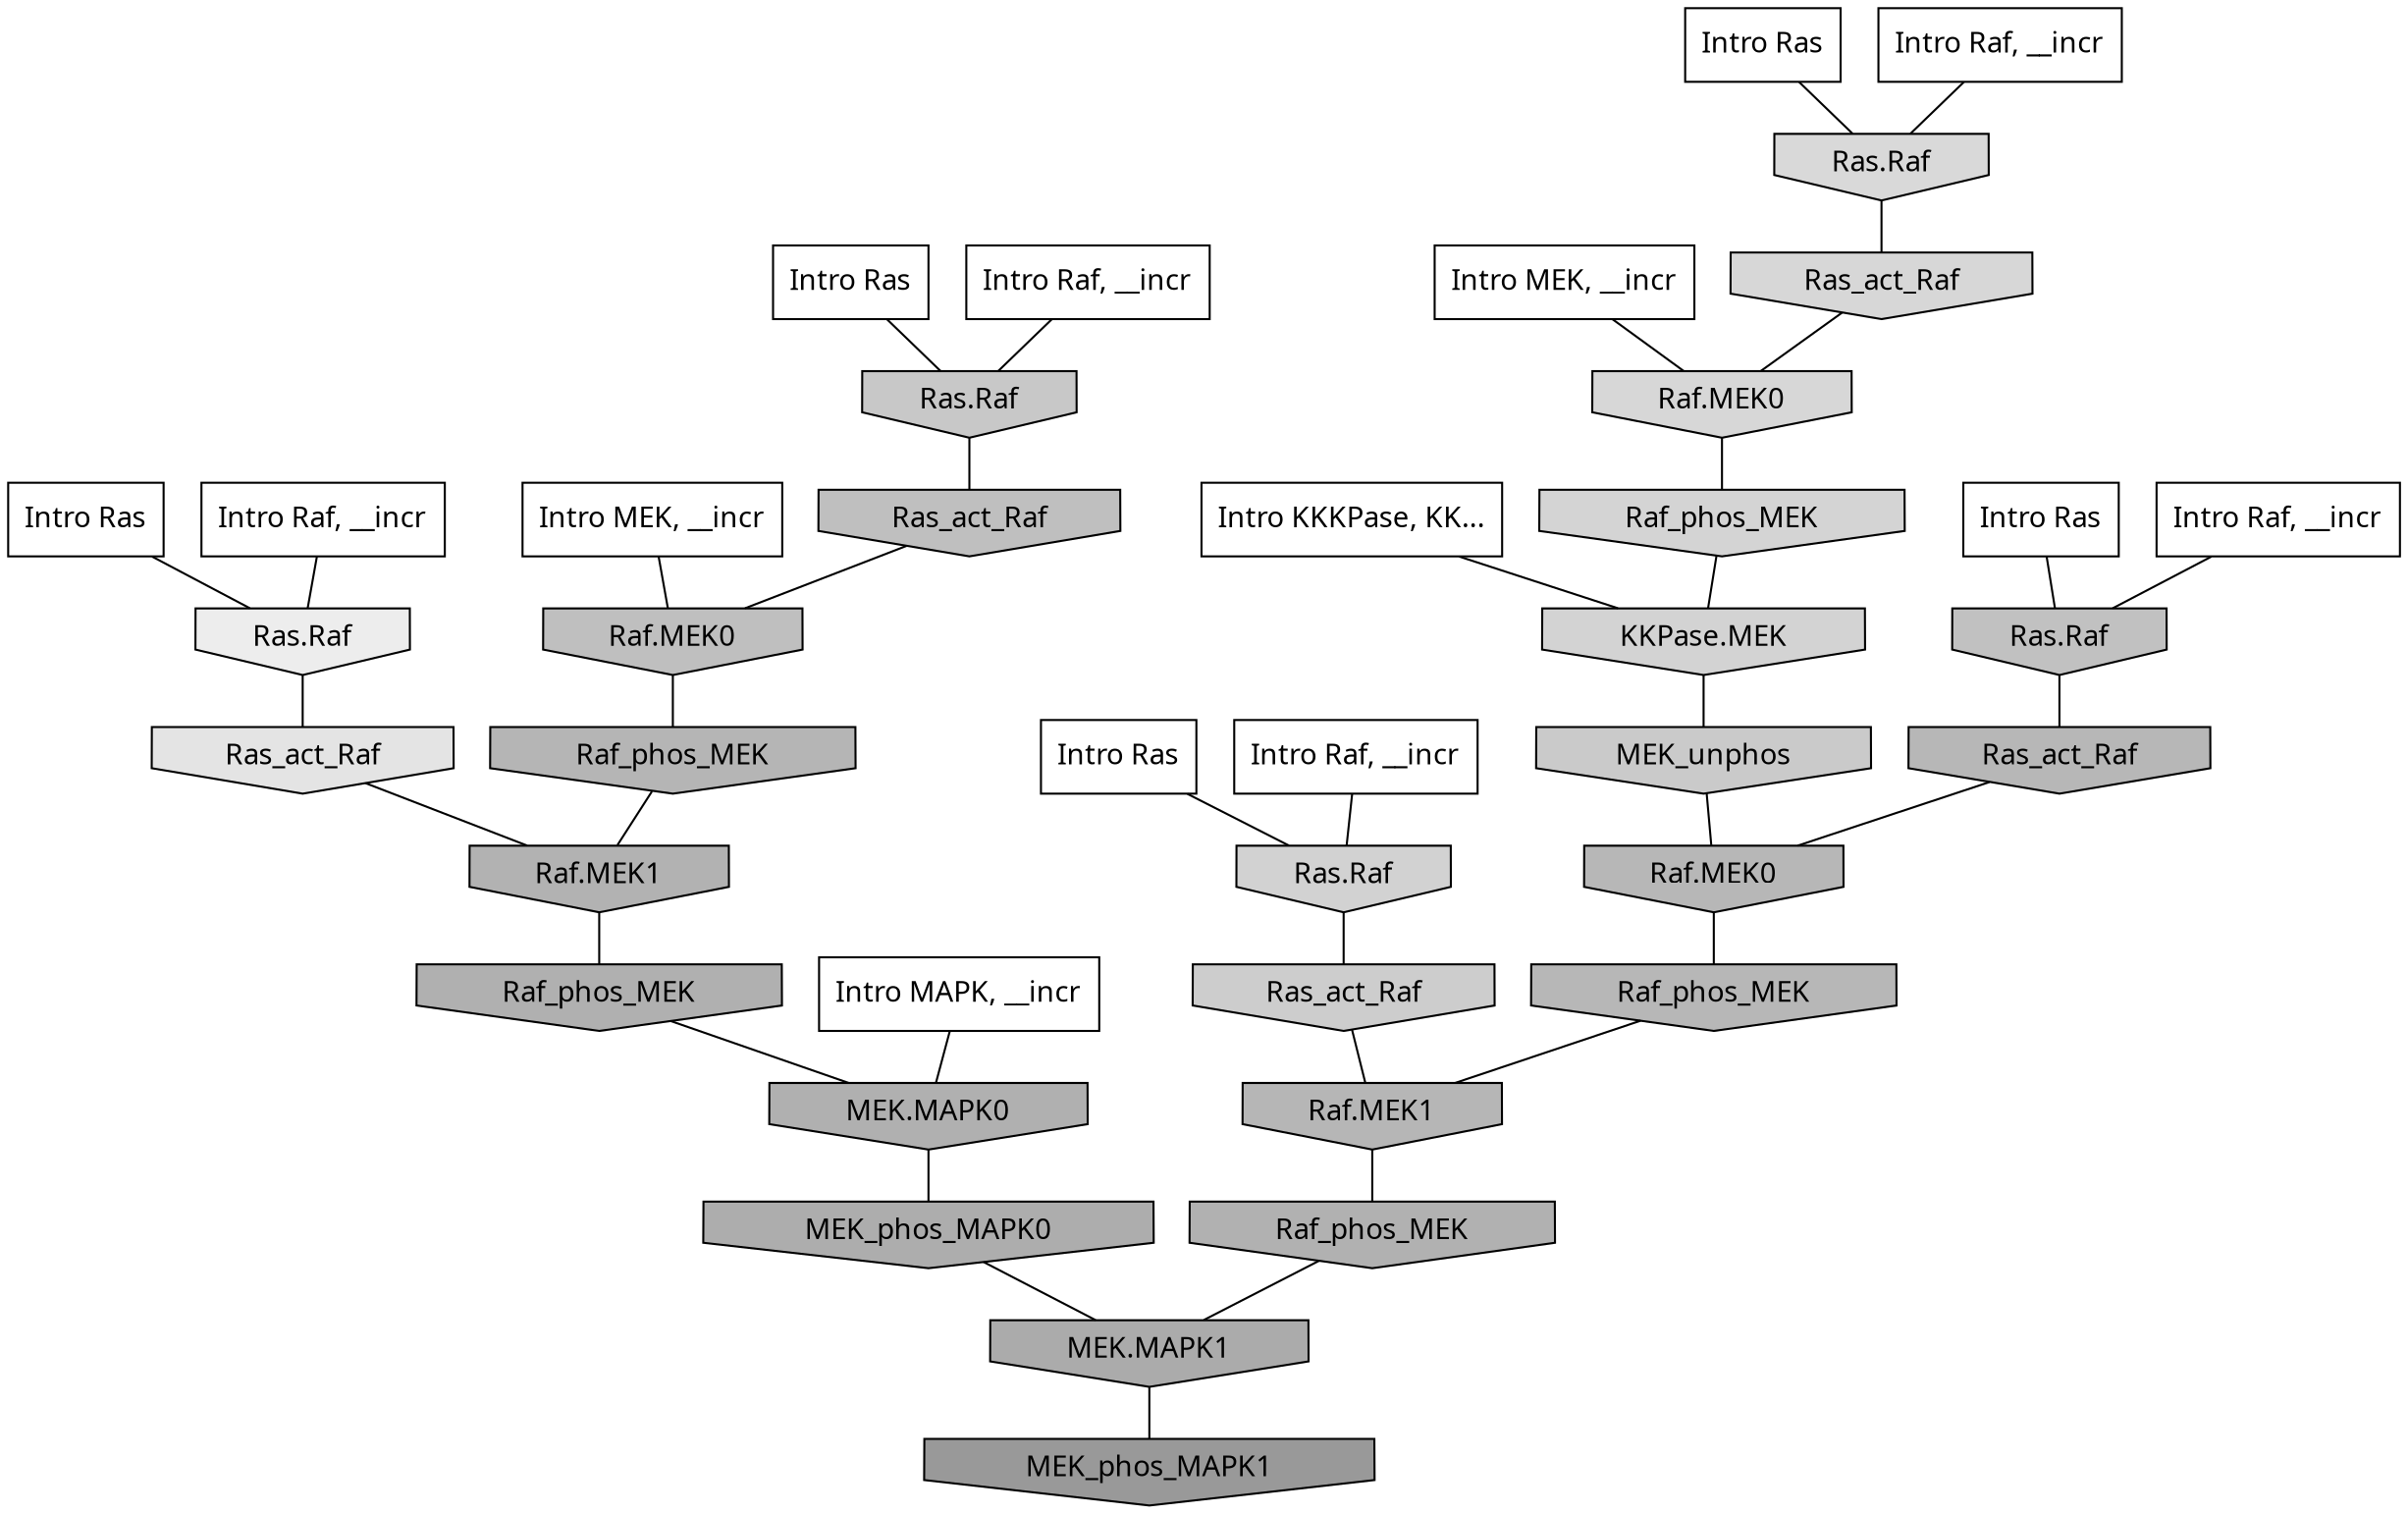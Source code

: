 digraph G{
  rankdir="TB";
  ranksep=0.30;
  node [fontname="CMU Serif"];
  edge [fontname="CMU Serif"];
  
  11 [label="Intro Ras", shape=rectangle, style=filled, fillcolor="0.000 0.000 1.000"]
  
  18 [label="Intro Ras", shape=rectangle, style=filled, fillcolor="0.000 0.000 1.000"]
  
  43 [label="Intro Ras", shape=rectangle, style=filled, fillcolor="0.000 0.000 1.000"]
  
  67 [label="Intro Ras", shape=rectangle, style=filled, fillcolor="0.000 0.000 1.000"]
  
  79 [label="Intro Ras", shape=rectangle, style=filled, fillcolor="0.000 0.000 1.000"]
  
  144 [label="Intro Raf, __incr", shape=rectangle, style=filled, fillcolor="0.000 0.000 1.000"]
  
  288 [label="Intro Raf, __incr", shape=rectangle, style=filled, fillcolor="0.000 0.000 1.000"]
  
  352 [label="Intro Raf, __incr", shape=rectangle, style=filled, fillcolor="0.000 0.000 1.000"]
  
  635 [label="Intro Raf, __incr", shape=rectangle, style=filled, fillcolor="0.000 0.000 1.000"]
  
  1038 [label="Intro Raf, __incr", shape=rectangle, style=filled, fillcolor="0.000 0.000 1.000"]
  
  1465 [label="Intro MEK, __incr", shape=rectangle, style=filled, fillcolor="0.000 0.000 1.000"]
  
  1588 [label="Intro MEK, __incr", shape=rectangle, style=filled, fillcolor="0.000 0.000 1.000"]
  
  2415 [label="Intro MAPK, __incr", shape=rectangle, style=filled, fillcolor="0.000 0.000 1.000"]
  
  3189 [label="Intro KKKPase, KK...", shape=rectangle, style=filled, fillcolor="0.000 0.000 1.000"]
  
  4185 [label="Ras.Raf", shape=invhouse, style=filled, fillcolor="0.000 0.000 0.928"]
  
  4825 [label="Ras_act_Raf", shape=invhouse, style=filled, fillcolor="0.000 0.000 0.894"]
  
  5723 [label="Ras.Raf", shape=invhouse, style=filled, fillcolor="0.000 0.000 0.850"]
  
  5926 [label="Ras_act_Raf", shape=invhouse, style=filled, fillcolor="0.000 0.000 0.842"]
  
  5934 [label="Raf.MEK0", shape=invhouse, style=filled, fillcolor="0.000 0.000 0.842"]
  
  6143 [label="Raf_phos_MEK", shape=invhouse, style=filled, fillcolor="0.000 0.000 0.832"]
  
  6319 [label="KKPase.MEK", shape=invhouse, style=filled, fillcolor="0.000 0.000 0.826"]
  
  6431 [label="Ras.Raf", shape=invhouse, style=filled, fillcolor="0.000 0.000 0.822"]
  
  7149 [label="Ras_act_Raf", shape=invhouse, style=filled, fillcolor="0.000 0.000 0.801"]
  
  7553 [label="MEK_unphos", shape=invhouse, style=filled, fillcolor="0.000 0.000 0.791"]
  
  7810 [label="Ras.Raf", shape=invhouse, style=filled, fillcolor="0.000 0.000 0.783"]
  
  8829 [label="Ras.Raf", shape=invhouse, style=filled, fillcolor="0.000 0.000 0.757"]
  
  9201 [label="Ras_act_Raf", shape=invhouse, style=filled, fillcolor="0.000 0.000 0.749"]
  
  9205 [label="Raf.MEK0", shape=invhouse, style=filled, fillcolor="0.000 0.000 0.749"]
  
  11140 [label="Ras_act_Raf", shape=invhouse, style=filled, fillcolor="0.000 0.000 0.715"]
  
  11142 [label="Raf.MEK0", shape=invhouse, style=filled, fillcolor="0.000 0.000 0.715"]
  
  11152 [label="Raf_phos_MEK", shape=invhouse, style=filled, fillcolor="0.000 0.000 0.715"]
  
  11452 [label="Raf.MEK1", shape=invhouse, style=filled, fillcolor="0.000 0.000 0.711"]
  
  11614 [label="Raf_phos_MEK", shape=invhouse, style=filled, fillcolor="0.000 0.000 0.708"]
  
  12299 [label="Raf.MEK1", shape=invhouse, style=filled, fillcolor="0.000 0.000 0.699"]
  
  12583 [label="Raf_phos_MEK", shape=invhouse, style=filled, fillcolor="0.000 0.000 0.695"]
  
  13077 [label="Raf_phos_MEK", shape=invhouse, style=filled, fillcolor="0.000 0.000 0.688"]
  
  13084 [label="MEK.MAPK0", shape=invhouse, style=filled, fillcolor="0.000 0.000 0.688"]
  
  13820 [label="MEK_phos_MAPK0", shape=invhouse, style=filled, fillcolor="0.000 0.000 0.679"]
  
  14630 [label="MEK.MAPK1", shape=invhouse, style=filled, fillcolor="0.000 0.000 0.670"]
  
  18040 [label="MEK_phos_MAPK1", shape=invhouse, style=filled, fillcolor="0.000 0.000 0.600"]
  
  
  14630 -> 18040 [dir=none, color="0.000 0.000 0.000"] 
  13820 -> 14630 [dir=none, color="0.000 0.000 0.000"] 
  13084 -> 13820 [dir=none, color="0.000 0.000 0.000"] 
  13077 -> 13084 [dir=none, color="0.000 0.000 0.000"] 
  12583 -> 14630 [dir=none, color="0.000 0.000 0.000"] 
  12299 -> 13077 [dir=none, color="0.000 0.000 0.000"] 
  11614 -> 12299 [dir=none, color="0.000 0.000 0.000"] 
  11452 -> 12583 [dir=none, color="0.000 0.000 0.000"] 
  11152 -> 11452 [dir=none, color="0.000 0.000 0.000"] 
  11142 -> 11152 [dir=none, color="0.000 0.000 0.000"] 
  11140 -> 11142 [dir=none, color="0.000 0.000 0.000"] 
  9205 -> 11614 [dir=none, color="0.000 0.000 0.000"] 
  9201 -> 9205 [dir=none, color="0.000 0.000 0.000"] 
  8829 -> 11140 [dir=none, color="0.000 0.000 0.000"] 
  7810 -> 9201 [dir=none, color="0.000 0.000 0.000"] 
  7553 -> 11142 [dir=none, color="0.000 0.000 0.000"] 
  7149 -> 11452 [dir=none, color="0.000 0.000 0.000"] 
  6431 -> 7149 [dir=none, color="0.000 0.000 0.000"] 
  6319 -> 7553 [dir=none, color="0.000 0.000 0.000"] 
  6143 -> 6319 [dir=none, color="0.000 0.000 0.000"] 
  5934 -> 6143 [dir=none, color="0.000 0.000 0.000"] 
  5926 -> 5934 [dir=none, color="0.000 0.000 0.000"] 
  5723 -> 5926 [dir=none, color="0.000 0.000 0.000"] 
  4825 -> 12299 [dir=none, color="0.000 0.000 0.000"] 
  4185 -> 4825 [dir=none, color="0.000 0.000 0.000"] 
  3189 -> 6319 [dir=none, color="0.000 0.000 0.000"] 
  2415 -> 13084 [dir=none, color="0.000 0.000 0.000"] 
  1588 -> 9205 [dir=none, color="0.000 0.000 0.000"] 
  1465 -> 5934 [dir=none, color="0.000 0.000 0.000"] 
  1038 -> 4185 [dir=none, color="0.000 0.000 0.000"] 
  635 -> 6431 [dir=none, color="0.000 0.000 0.000"] 
  352 -> 5723 [dir=none, color="0.000 0.000 0.000"] 
  288 -> 7810 [dir=none, color="0.000 0.000 0.000"] 
  144 -> 8829 [dir=none, color="0.000 0.000 0.000"] 
  79 -> 8829 [dir=none, color="0.000 0.000 0.000"] 
  67 -> 7810 [dir=none, color="0.000 0.000 0.000"] 
  43 -> 6431 [dir=none, color="0.000 0.000 0.000"] 
  18 -> 5723 [dir=none, color="0.000 0.000 0.000"] 
  11 -> 4185 [dir=none, color="0.000 0.000 0.000"] 
  
  }
